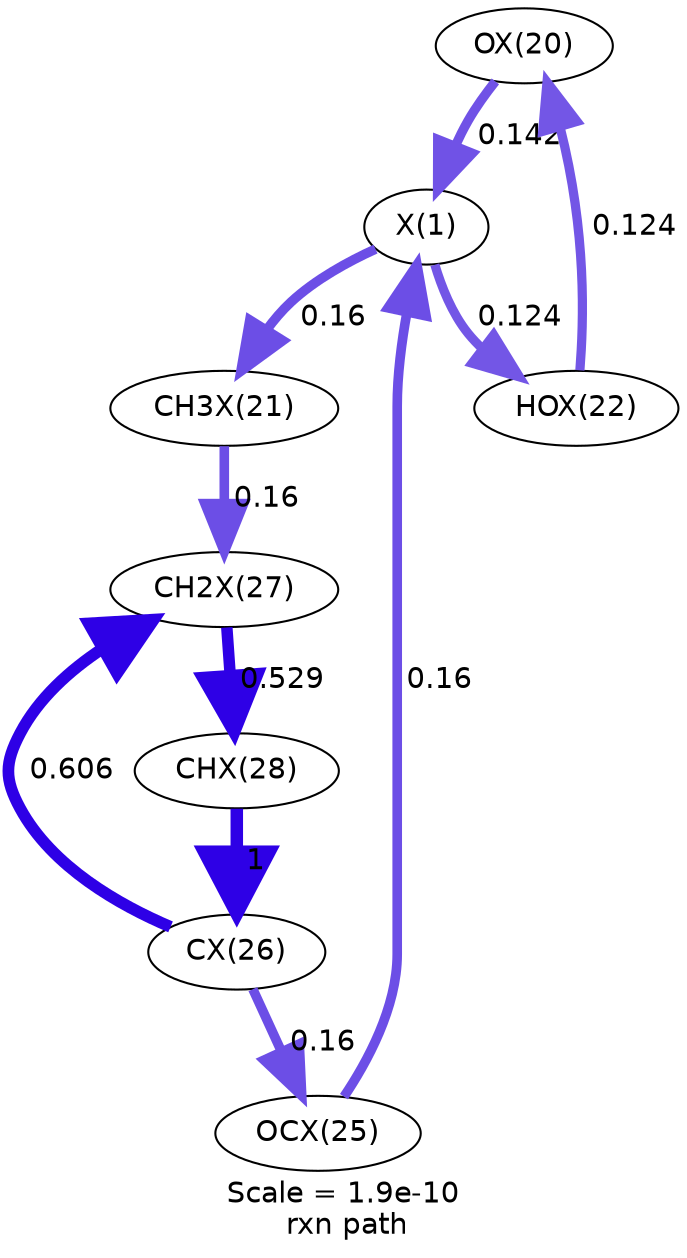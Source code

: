 digraph reaction_paths {
center=1;
s24 -> s22[fontname="Helvetica", style="setlinewidth(4.53)", arrowsize=2.26, color="0.7, 0.642, 0.9"
, label=" 0.142"];
s22 -> s26[fontname="Helvetica", style="setlinewidth(4.42)", arrowsize=2.21, color="0.7, 0.624, 0.9"
, label=" 0.124"];
s22 -> s25[fontname="Helvetica", style="setlinewidth(4.62)", arrowsize=2.31, color="0.7, 0.66, 0.9"
, label=" 0.16"];
s29 -> s22[fontname="Helvetica", style="setlinewidth(4.62)", arrowsize=2.31, color="0.7, 0.66, 0.9"
, label=" 0.16"];
s26 -> s24[fontname="Helvetica", style="setlinewidth(4.43)", arrowsize=2.21, color="0.7, 0.624, 0.9"
, label=" 0.124"];
s25 -> s31[fontname="Helvetica", style="setlinewidth(4.61)", arrowsize=2.31, color="0.7, 0.66, 0.9"
, label=" 0.16"];
s31 -> s32[fontname="Helvetica", style="setlinewidth(5.52)", arrowsize=2.76, color="0.7, 1.03, 0.9"
, label=" 0.529"];
s30 -> s31[fontname="Helvetica", style="setlinewidth(5.62)", arrowsize=2.81, color="0.7, 1.11, 0.9"
, label=" 0.606"];
s32 -> s30[fontname="Helvetica", style="setlinewidth(6)", arrowsize=3, color="0.7, 1.5, 0.9"
, label=" 1"];
s30 -> s29[fontname="Helvetica", style="setlinewidth(4.61)", arrowsize=2.31, color="0.7, 0.66, 0.9"
, label=" 0.16"];
s22 [ fontname="Helvetica", label="X(1)"];
s24 [ fontname="Helvetica", label="OX(20)"];
s25 [ fontname="Helvetica", label="CH3X(21)"];
s26 [ fontname="Helvetica", label="HOX(22)"];
s29 [ fontname="Helvetica", label="OCX(25)"];
s30 [ fontname="Helvetica", label="CX(26)"];
s31 [ fontname="Helvetica", label="CH2X(27)"];
s32 [ fontname="Helvetica", label="CHX(28)"];
 label = "Scale = 1.9e-10\l rxn path";
 fontname = "Helvetica";
}
